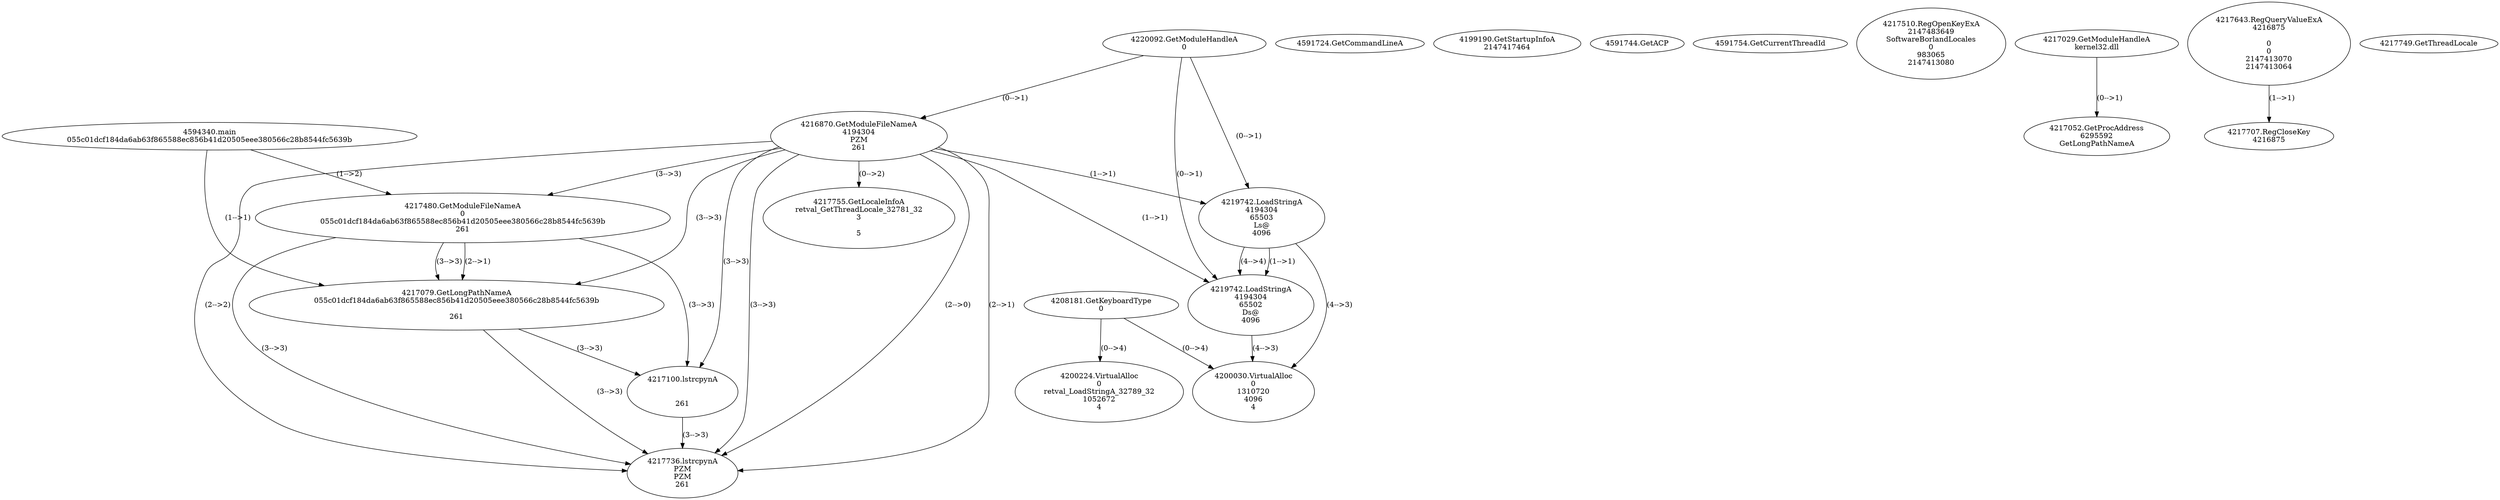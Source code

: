 // Global SCDG with merge call
digraph {
	0 [label="4594340.main
055c01dcf184da6ab63f865588ec856b41d20505eee380566c28b8544fc5639b"]
	1 [label="4220092.GetModuleHandleA
0"]
	2 [label="4208181.GetKeyboardType
0"]
	3 [label="4591724.GetCommandLineA
"]
	4 [label="4199190.GetStartupInfoA
2147417464"]
	5 [label="4591744.GetACP
"]
	6 [label="4591754.GetCurrentThreadId
"]
	7 [label="4216870.GetModuleFileNameA
4194304
PZM
261"]
	1 -> 7 [label="(0-->1)"]
	8 [label="4217480.GetModuleFileNameA
0
055c01dcf184da6ab63f865588ec856b41d20505eee380566c28b8544fc5639b
261"]
	0 -> 8 [label="(1-->2)"]
	7 -> 8 [label="(3-->3)"]
	9 [label="4217510.RegOpenKeyExA
2147483649
Software\Borland\Locales
0
983065
2147413080"]
	10 [label="4217029.GetModuleHandleA
kernel32.dll"]
	11 [label="4217052.GetProcAddress
6295592
GetLongPathNameA"]
	10 -> 11 [label="(0-->1)"]
	12 [label="4217079.GetLongPathNameA
055c01dcf184da6ab63f865588ec856b41d20505eee380566c28b8544fc5639b

261"]
	0 -> 12 [label="(1-->1)"]
	8 -> 12 [label="(2-->1)"]
	7 -> 12 [label="(3-->3)"]
	8 -> 12 [label="(3-->3)"]
	13 [label="4217100.lstrcpynA


261"]
	7 -> 13 [label="(3-->3)"]
	8 -> 13 [label="(3-->3)"]
	12 -> 13 [label="(3-->3)"]
	14 [label="4217643.RegQueryValueExA
4216875

0
0
2147413070
2147413064"]
	15 [label="4217707.RegCloseKey
4216875"]
	14 -> 15 [label="(1-->1)"]
	16 [label="4217736.lstrcpynA
PZM
PZM
261"]
	7 -> 16 [label="(2-->1)"]
	7 -> 16 [label="(2-->2)"]
	7 -> 16 [label="(3-->3)"]
	8 -> 16 [label="(3-->3)"]
	12 -> 16 [label="(3-->3)"]
	13 -> 16 [label="(3-->3)"]
	7 -> 16 [label="(2-->0)"]
	17 [label="4217749.GetThreadLocale
"]
	18 [label="4217755.GetLocaleInfoA
retval_GetThreadLocale_32781_32
3

5"]
	7 -> 18 [label="(0-->2)"]
	19 [label="4219742.LoadStringA
4194304
65503
Ls@
4096"]
	1 -> 19 [label="(0-->1)"]
	7 -> 19 [label="(1-->1)"]
	20 [label="4219742.LoadStringA
4194304
65502
Ds@
4096"]
	1 -> 20 [label="(0-->1)"]
	7 -> 20 [label="(1-->1)"]
	19 -> 20 [label="(1-->1)"]
	19 -> 20 [label="(4-->4)"]
	21 [label="4200030.VirtualAlloc
0
1310720
4096
4"]
	19 -> 21 [label="(4-->3)"]
	20 -> 21 [label="(4-->3)"]
	2 -> 21 [label="(0-->4)"]
	22 [label="4200224.VirtualAlloc
0
retval_LoadStringA_32789_32
1052672
4"]
	2 -> 22 [label="(0-->4)"]
}
